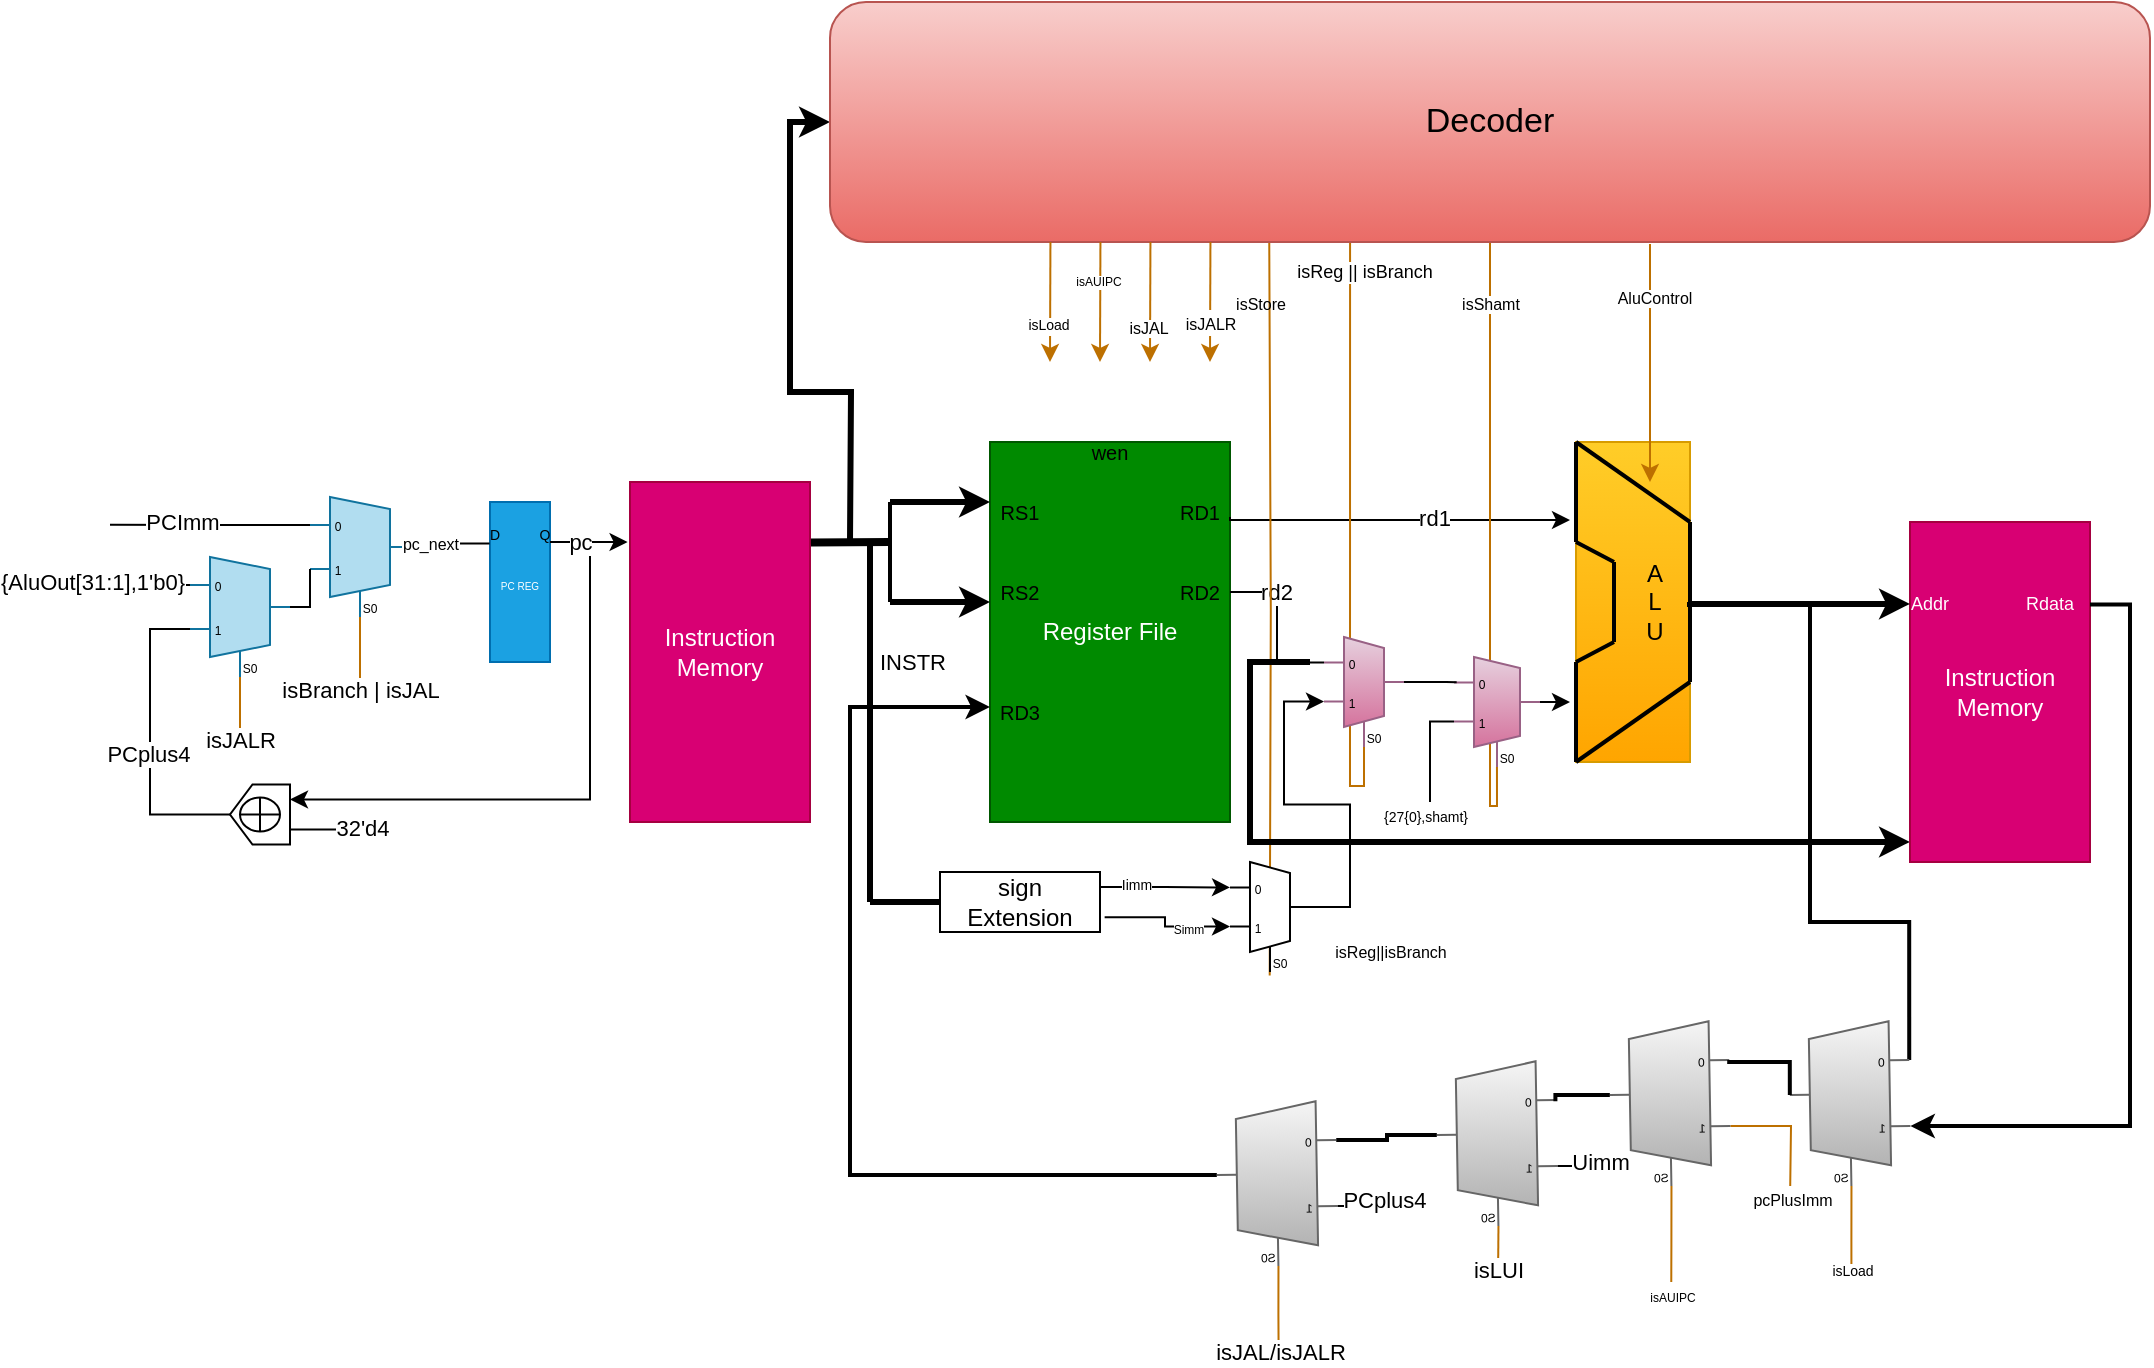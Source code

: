 <mxfile version="24.7.16">
  <diagram name="Page-1" id="blVC33dZAGHP8NtYDnTE">
    <mxGraphModel dx="1226" dy="669" grid="1" gridSize="10" guides="1" tooltips="1" connect="1" arrows="1" fold="1" page="1" pageScale="1" pageWidth="1654" pageHeight="1169" math="0" shadow="0">
      <root>
        <mxCell id="0" />
        <mxCell id="1" parent="0" />
        <mxCell id="EFNkPYMrrfF-IAEmOeZd-1" value="Register File" style="rounded=0;whiteSpace=wrap;html=1;fillColor=#008a00;fontColor=#ffffff;strokeColor=#005700;" vertex="1" parent="1">
          <mxGeometry x="660" y="320" width="120" height="190" as="geometry" />
        </mxCell>
        <mxCell id="EFNkPYMrrfF-IAEmOeZd-2" value="&lt;font style=&quot;font-size: 10px;&quot;&gt;RS1&lt;/font&gt;" style="text;html=1;align=center;verticalAlign=middle;whiteSpace=wrap;rounded=0;" vertex="1" parent="1">
          <mxGeometry x="660" y="350" width="30" height="10" as="geometry" />
        </mxCell>
        <mxCell id="EFNkPYMrrfF-IAEmOeZd-3" value="&lt;font style=&quot;font-size: 10px;&quot;&gt;RS2&lt;/font&gt;" style="text;html=1;align=center;verticalAlign=middle;whiteSpace=wrap;rounded=0;" vertex="1" parent="1">
          <mxGeometry x="660" y="390" width="30" height="10" as="geometry" />
        </mxCell>
        <mxCell id="EFNkPYMrrfF-IAEmOeZd-4" value="&lt;font style=&quot;font-size: 10px;&quot;&gt;RD3&lt;/font&gt;" style="text;html=1;align=center;verticalAlign=middle;whiteSpace=wrap;rounded=0;" vertex="1" parent="1">
          <mxGeometry x="660" y="450" width="30" height="10" as="geometry" />
        </mxCell>
        <mxCell id="EFNkPYMrrfF-IAEmOeZd-28" style="edgeStyle=orthogonalEdgeStyle;rounded=0;orthogonalLoop=1;jettySize=auto;html=1;exitX=1;exitY=0.75;exitDx=0;exitDy=0;" edge="1" parent="1" source="EFNkPYMrrfF-IAEmOeZd-5">
          <mxGeometry relative="1" as="geometry">
            <mxPoint x="950" y="359" as="targetPoint" />
            <Array as="points">
              <mxPoint x="780" y="359" />
              <mxPoint x="950" y="359" />
            </Array>
          </mxGeometry>
        </mxCell>
        <mxCell id="EFNkPYMrrfF-IAEmOeZd-73" value="rd1" style="edgeLabel;html=1;align=center;verticalAlign=middle;resizable=0;points=[];" vertex="1" connectable="0" parent="EFNkPYMrrfF-IAEmOeZd-28">
          <mxGeometry x="0.206" y="1" relative="1" as="geometry">
            <mxPoint as="offset" />
          </mxGeometry>
        </mxCell>
        <mxCell id="EFNkPYMrrfF-IAEmOeZd-5" value="&lt;font style=&quot;font-size: 10px;&quot;&gt;RD1&lt;/font&gt;" style="text;html=1;align=center;verticalAlign=middle;whiteSpace=wrap;rounded=0;" vertex="1" parent="1">
          <mxGeometry x="750" y="350" width="30" height="10" as="geometry" />
        </mxCell>
        <mxCell id="EFNkPYMrrfF-IAEmOeZd-6" value="&lt;font style=&quot;font-size: 10px;&quot;&gt;RD2&lt;/font&gt;" style="text;html=1;align=center;verticalAlign=middle;whiteSpace=wrap;rounded=0;" vertex="1" parent="1">
          <mxGeometry x="750" y="390" width="30" height="10" as="geometry" />
        </mxCell>
        <mxCell id="EFNkPYMrrfF-IAEmOeZd-7" value="&lt;font style=&quot;font-size: 10px;&quot;&gt;wen&lt;/font&gt;" style="text;html=1;align=center;verticalAlign=middle;whiteSpace=wrap;rounded=0;" vertex="1" parent="1">
          <mxGeometry x="705" y="320" width="30" height="10" as="geometry" />
        </mxCell>
        <mxCell id="EFNkPYMrrfF-IAEmOeZd-18" value="" style="group;fillColor=#ffcd28;gradientColor=#ffa500;strokeColor=#d79b00;" vertex="1" connectable="0" parent="1">
          <mxGeometry x="953" y="320" width="57" height="160" as="geometry" />
        </mxCell>
        <mxCell id="EFNkPYMrrfF-IAEmOeZd-8" value="" style="endArrow=none;html=1;rounded=0;endSize=8;strokeWidth=2;" edge="1" parent="EFNkPYMrrfF-IAEmOeZd-18">
          <mxGeometry width="50" height="50" relative="1" as="geometry">
            <mxPoint x="57" y="40" as="sourcePoint" />
            <mxPoint as="targetPoint" />
          </mxGeometry>
        </mxCell>
        <mxCell id="EFNkPYMrrfF-IAEmOeZd-10" value="" style="endArrow=none;html=1;rounded=0;endSize=8;strokeWidth=2;" edge="1" parent="EFNkPYMrrfF-IAEmOeZd-18">
          <mxGeometry width="50" height="50" relative="1" as="geometry">
            <mxPoint x="57" y="120" as="sourcePoint" />
            <mxPoint x="57" y="40" as="targetPoint" />
          </mxGeometry>
        </mxCell>
        <mxCell id="EFNkPYMrrfF-IAEmOeZd-11" value="" style="endArrow=none;html=1;rounded=0;endSize=8;strokeWidth=2;" edge="1" parent="EFNkPYMrrfF-IAEmOeZd-18">
          <mxGeometry width="50" height="50" relative="1" as="geometry">
            <mxPoint x="57" y="120" as="sourcePoint" />
            <mxPoint y="160" as="targetPoint" />
          </mxGeometry>
        </mxCell>
        <mxCell id="EFNkPYMrrfF-IAEmOeZd-12" value="" style="endArrow=none;html=1;rounded=0;endSize=8;strokeWidth=2;" edge="1" parent="EFNkPYMrrfF-IAEmOeZd-18">
          <mxGeometry width="50" height="50" relative="1" as="geometry">
            <mxPoint y="50" as="sourcePoint" />
            <mxPoint as="targetPoint" />
          </mxGeometry>
        </mxCell>
        <mxCell id="EFNkPYMrrfF-IAEmOeZd-13" value="" style="endArrow=none;html=1;rounded=0;endSize=8;strokeWidth=2;" edge="1" parent="EFNkPYMrrfF-IAEmOeZd-18">
          <mxGeometry width="50" height="50" relative="1" as="geometry">
            <mxPoint y="160" as="sourcePoint" />
            <mxPoint y="110" as="targetPoint" />
          </mxGeometry>
        </mxCell>
        <mxCell id="EFNkPYMrrfF-IAEmOeZd-14" value="" style="endArrow=none;html=1;rounded=0;endSize=8;strokeWidth=2;" edge="1" parent="EFNkPYMrrfF-IAEmOeZd-18">
          <mxGeometry width="50" height="50" relative="1" as="geometry">
            <mxPoint x="19" y="60" as="sourcePoint" />
            <mxPoint y="50" as="targetPoint" />
          </mxGeometry>
        </mxCell>
        <mxCell id="EFNkPYMrrfF-IAEmOeZd-15" value="" style="endArrow=none;html=1;rounded=0;endSize=8;strokeWidth=2;" edge="1" parent="EFNkPYMrrfF-IAEmOeZd-18">
          <mxGeometry width="50" height="50" relative="1" as="geometry">
            <mxPoint x="19" y="100" as="sourcePoint" />
            <mxPoint y="110" as="targetPoint" />
          </mxGeometry>
        </mxCell>
        <mxCell id="EFNkPYMrrfF-IAEmOeZd-16" value="" style="endArrow=none;html=1;rounded=0;endSize=8;strokeWidth=2;" edge="1" parent="EFNkPYMrrfF-IAEmOeZd-18">
          <mxGeometry width="50" height="50" relative="1" as="geometry">
            <mxPoint x="19" y="100" as="sourcePoint" />
            <mxPoint x="19" y="60" as="targetPoint" />
          </mxGeometry>
        </mxCell>
        <mxCell id="EFNkPYMrrfF-IAEmOeZd-19" value="A&lt;div&gt;L&lt;/div&gt;&lt;div&gt;U&lt;/div&gt;" style="text;html=1;align=center;verticalAlign=middle;resizable=0;points=[];autosize=1;strokeColor=none;fillColor=none;" vertex="1" parent="EFNkPYMrrfF-IAEmOeZd-18">
          <mxGeometry x="23.75" y="50" width="30" height="60" as="geometry" />
        </mxCell>
        <mxCell id="EFNkPYMrrfF-IAEmOeZd-82" style="edgeStyle=orthogonalEdgeStyle;rounded=0;orthogonalLoop=1;jettySize=auto;html=1;exitX=0.267;exitY=1;exitDx=10;exitDy=0;exitPerimeter=0;endArrow=none;endFill=0;fillColor=#f0a30a;strokeColor=#BD7000;entryX=0.5;entryY=1;entryDx=0;entryDy=0;" edge="1" parent="1" source="EFNkPYMrrfF-IAEmOeZd-20" target="EFNkPYMrrfF-IAEmOeZd-124">
          <mxGeometry relative="1" as="geometry">
            <mxPoint x="909" y="510" as="targetPoint" />
            <Array as="points">
              <mxPoint x="913" y="502" />
              <mxPoint x="910" y="502" />
            </Array>
          </mxGeometry>
        </mxCell>
        <mxCell id="EFNkPYMrrfF-IAEmOeZd-83" value="&lt;font style=&quot;font-size: 8px;&quot;&gt;isShamt&lt;/font&gt;" style="edgeLabel;html=1;align=center;verticalAlign=middle;resizable=0;points=[];fontSize=8;" vertex="1" connectable="0" parent="EFNkPYMrrfF-IAEmOeZd-82">
          <mxGeometry x="0.913" relative="1" as="geometry">
            <mxPoint y="17" as="offset" />
          </mxGeometry>
        </mxCell>
        <mxCell id="EFNkPYMrrfF-IAEmOeZd-85" style="edgeStyle=orthogonalEdgeStyle;rounded=0;orthogonalLoop=1;jettySize=auto;html=1;exitX=1;exitY=0.5;exitDx=0;exitDy=-5;exitPerimeter=0;" edge="1" parent="1" source="EFNkPYMrrfF-IAEmOeZd-20">
          <mxGeometry relative="1" as="geometry">
            <mxPoint x="950" y="449.92" as="targetPoint" />
          </mxGeometry>
        </mxCell>
        <mxCell id="EFNkPYMrrfF-IAEmOeZd-86" style="edgeStyle=orthogonalEdgeStyle;rounded=0;orthogonalLoop=1;jettySize=auto;html=1;exitX=0;exitY=0.532;exitDx=0;exitDy=3;exitPerimeter=0;endArrow=none;endFill=0;" edge="1" parent="1" source="EFNkPYMrrfF-IAEmOeZd-20">
          <mxGeometry relative="1" as="geometry">
            <mxPoint x="880" y="500" as="targetPoint" />
            <Array as="points">
              <mxPoint x="880" y="460" />
              <mxPoint x="880" y="500" />
            </Array>
          </mxGeometry>
        </mxCell>
        <mxCell id="EFNkPYMrrfF-IAEmOeZd-20" value="&lt;h4&gt;&lt;br&gt;&lt;/h4&gt;" style="shadow=0;dashed=0;align=center;html=1;strokeWidth=1;shape=mxgraph.electrical.abstract.mux2;whiteSpace=wrap;fillColor=#e6d0de;gradientColor=#d5739d;strokeColor=#996185;" vertex="1" parent="1">
          <mxGeometry x="892" y="427.5" width="43" height="55" as="geometry" />
        </mxCell>
        <mxCell id="EFNkPYMrrfF-IAEmOeZd-90" style="edgeStyle=orthogonalEdgeStyle;rounded=0;orthogonalLoop=1;jettySize=auto;html=1;exitX=0.25;exitY=1;exitDx=10;exitDy=0;exitPerimeter=0;endArrow=none;endFill=0;fillColor=#f0a30a;strokeColor=#BD7000;entryX=0.394;entryY=0.993;entryDx=0;entryDy=0;entryPerimeter=0;" edge="1" parent="1" source="EFNkPYMrrfF-IAEmOeZd-22" target="EFNkPYMrrfF-IAEmOeZd-124">
          <mxGeometry relative="1" as="geometry">
            <mxPoint x="847" y="570" as="targetPoint" />
            <Array as="points">
              <mxPoint x="847" y="492" />
              <mxPoint x="840" y="492" />
            </Array>
          </mxGeometry>
        </mxCell>
        <mxCell id="EFNkPYMrrfF-IAEmOeZd-22" value="&lt;h4&gt;&lt;br&gt;&lt;/h4&gt;" style="shadow=0;dashed=0;align=center;html=1;strokeWidth=1;shape=mxgraph.electrical.abstract.mux2;whiteSpace=wrap;fillColor=#e6d0de;gradientColor=#d5739d;strokeColor=#996185;" vertex="1" parent="1">
          <mxGeometry x="827" y="417.5" width="40" height="55" as="geometry" />
        </mxCell>
        <mxCell id="EFNkPYMrrfF-IAEmOeZd-23" style="rounded=0;orthogonalLoop=1;jettySize=auto;html=1;exitX=1;exitY=0.5;exitDx=0;exitDy=-5;exitPerimeter=0;entryX=0.031;entryY=0.23;entryDx=0;entryDy=0;entryPerimeter=0;strokeWidth=1;edgeStyle=orthogonalEdgeStyle;endArrow=none;endFill=0;" edge="1" parent="1" source="EFNkPYMrrfF-IAEmOeZd-22" target="EFNkPYMrrfF-IAEmOeZd-20">
          <mxGeometry relative="1" as="geometry">
            <Array as="points">
              <mxPoint x="888" y="440" />
            </Array>
          </mxGeometry>
        </mxCell>
        <mxCell id="EFNkPYMrrfF-IAEmOeZd-24" style="edgeStyle=orthogonalEdgeStyle;rounded=0;orthogonalLoop=1;jettySize=auto;html=1;exitX=1;exitY=0.5;exitDx=0;exitDy=0;entryX=0;entryY=0.177;entryDx=0;entryDy=3;entryPerimeter=0;endArrow=none;endFill=0;" edge="1" parent="1" source="EFNkPYMrrfF-IAEmOeZd-6" target="EFNkPYMrrfF-IAEmOeZd-22">
          <mxGeometry relative="1" as="geometry" />
        </mxCell>
        <mxCell id="EFNkPYMrrfF-IAEmOeZd-74" value="rd2" style="edgeLabel;html=1;align=center;verticalAlign=middle;resizable=0;points=[];" vertex="1" connectable="0" parent="EFNkPYMrrfF-IAEmOeZd-24">
          <mxGeometry x="-0.457" relative="1" as="geometry">
            <mxPoint as="offset" />
          </mxGeometry>
        </mxCell>
        <mxCell id="EFNkPYMrrfF-IAEmOeZd-92" style="edgeStyle=orthogonalEdgeStyle;rounded=0;orthogonalLoop=1;jettySize=auto;html=1;exitX=0.25;exitY=1;exitDx=10;exitDy=0;exitPerimeter=0;endArrow=none;endFill=0;fillColor=#f0a30a;strokeColor=#BD7000;entryX=0.333;entryY=0.985;entryDx=0;entryDy=0;entryPerimeter=0;" edge="1" parent="1">
          <mxGeometry relative="1" as="geometry">
            <mxPoint x="799.63" y="220.0" as="targetPoint" />
            <mxPoint x="799.85" y="586.8" as="sourcePoint" />
          </mxGeometry>
        </mxCell>
        <mxCell id="EFNkPYMrrfF-IAEmOeZd-25" value="&lt;h4&gt;&lt;br&gt;&lt;/h4&gt;" style="shadow=0;dashed=0;align=center;html=1;strokeWidth=1;shape=mxgraph.electrical.abstract.mux2;whiteSpace=wrap;" vertex="1" parent="1">
          <mxGeometry x="780" y="530" width="40" height="55" as="geometry" />
        </mxCell>
        <mxCell id="EFNkPYMrrfF-IAEmOeZd-29" value="sign Extension" style="rounded=0;whiteSpace=wrap;html=1;" vertex="1" parent="1">
          <mxGeometry x="635" y="535" width="80" height="30" as="geometry" />
        </mxCell>
        <mxCell id="EFNkPYMrrfF-IAEmOeZd-30" style="edgeStyle=orthogonalEdgeStyle;rounded=0;orthogonalLoop=1;jettySize=auto;html=1;exitX=1;exitY=0.25;exitDx=0;exitDy=0;entryX=0;entryY=0.177;entryDx=0;entryDy=3;entryPerimeter=0;" edge="1" parent="1" source="EFNkPYMrrfF-IAEmOeZd-29" target="EFNkPYMrrfF-IAEmOeZd-25">
          <mxGeometry relative="1" as="geometry" />
        </mxCell>
        <mxCell id="EFNkPYMrrfF-IAEmOeZd-95" value="Iimm" style="edgeLabel;html=1;align=center;verticalAlign=middle;resizable=0;points=[];fontSize=7;" vertex="1" connectable="0" parent="EFNkPYMrrfF-IAEmOeZd-30">
          <mxGeometry x="-0.464" y="1" relative="1" as="geometry">
            <mxPoint as="offset" />
          </mxGeometry>
        </mxCell>
        <mxCell id="EFNkPYMrrfF-IAEmOeZd-34" value="Instruction&lt;div&gt;Memory&lt;/div&gt;" style="rounded=0;whiteSpace=wrap;html=1;fillColor=#d80073;fontColor=#ffffff;strokeColor=#A50040;" vertex="1" parent="1">
          <mxGeometry x="480" y="340" width="90" height="170" as="geometry" />
        </mxCell>
        <mxCell id="EFNkPYMrrfF-IAEmOeZd-41" style="edgeStyle=orthogonalEdgeStyle;rounded=0;orthogonalLoop=1;jettySize=auto;html=1;exitX=0;exitY=0.183;exitDx=0;exitDy=3;exitPerimeter=0;endArrow=none;endFill=0;" edge="1" parent="1" source="EFNkPYMrrfF-IAEmOeZd-38">
          <mxGeometry relative="1" as="geometry">
            <mxPoint x="220" y="361.357" as="targetPoint" />
          </mxGeometry>
        </mxCell>
        <mxCell id="EFNkPYMrrfF-IAEmOeZd-114" value="PCImm" style="edgeLabel;html=1;align=center;verticalAlign=middle;resizable=0;points=[];" vertex="1" connectable="0" parent="EFNkPYMrrfF-IAEmOeZd-41">
          <mxGeometry x="0.288" y="-2" relative="1" as="geometry">
            <mxPoint as="offset" />
          </mxGeometry>
        </mxCell>
        <mxCell id="EFNkPYMrrfF-IAEmOeZd-111" style="edgeStyle=orthogonalEdgeStyle;rounded=0;orthogonalLoop=1;jettySize=auto;html=1;exitX=0.3;exitY=1;exitDx=10;exitDy=0;exitPerimeter=0;endArrow=none;endFill=0;fillColor=#f0a30a;strokeColor=#BD7000;" edge="1" parent="1" source="EFNkPYMrrfF-IAEmOeZd-38">
          <mxGeometry relative="1" as="geometry">
            <mxPoint x="345" y="450" as="targetPoint" />
          </mxGeometry>
        </mxCell>
        <mxCell id="EFNkPYMrrfF-IAEmOeZd-112" value="isBranch | isJAL" style="edgeLabel;html=1;align=center;verticalAlign=middle;resizable=0;points=[];" vertex="1" connectable="0" parent="EFNkPYMrrfF-IAEmOeZd-111">
          <mxGeometry x="0.728" relative="1" as="geometry">
            <mxPoint as="offset" />
          </mxGeometry>
        </mxCell>
        <mxCell id="EFNkPYMrrfF-IAEmOeZd-38" value="" style="shadow=0;dashed=0;align=center;html=1;strokeWidth=1;shape=mxgraph.electrical.abstract.mux2;whiteSpace=wrap;fillColor=#b1ddf0;strokeColor=#10739e;" vertex="1" parent="1">
          <mxGeometry x="320" y="347.5" width="50" height="60" as="geometry" />
        </mxCell>
        <mxCell id="EFNkPYMrrfF-IAEmOeZd-42" style="edgeStyle=orthogonalEdgeStyle;rounded=0;orthogonalLoop=1;jettySize=auto;html=1;exitX=0;exitY=0.183;exitDx=0;exitDy=3;exitPerimeter=0;endArrow=none;endFill=0;" edge="1" parent="1" source="EFNkPYMrrfF-IAEmOeZd-39">
          <mxGeometry relative="1" as="geometry">
            <mxPoint x="220" y="391.643" as="targetPoint" />
          </mxGeometry>
        </mxCell>
        <mxCell id="EFNkPYMrrfF-IAEmOeZd-115" value="{AluOut[31:1],1&#39;b0}" style="edgeLabel;html=1;align=center;verticalAlign=middle;resizable=0;points=[];" vertex="1" connectable="0" parent="EFNkPYMrrfF-IAEmOeZd-42">
          <mxGeometry x="0.621" y="-3" relative="1" as="geometry">
            <mxPoint x="-17" y="1" as="offset" />
          </mxGeometry>
        </mxCell>
        <mxCell id="EFNkPYMrrfF-IAEmOeZd-110" style="edgeStyle=orthogonalEdgeStyle;rounded=0;orthogonalLoop=1;jettySize=auto;html=1;exitX=0.3;exitY=1;exitDx=10;exitDy=0;exitPerimeter=0;endArrow=none;endFill=0;fillColor=#f0a30a;strokeColor=#BD7000;" edge="1" parent="1" source="EFNkPYMrrfF-IAEmOeZd-39">
          <mxGeometry relative="1" as="geometry">
            <mxPoint x="285" y="470" as="targetPoint" />
          </mxGeometry>
        </mxCell>
        <mxCell id="EFNkPYMrrfF-IAEmOeZd-113" value="isJALR" style="edgeLabel;html=1;align=center;verticalAlign=middle;resizable=0;points=[];" vertex="1" connectable="0" parent="EFNkPYMrrfF-IAEmOeZd-110">
          <mxGeometry x="0.913" relative="1" as="geometry">
            <mxPoint as="offset" />
          </mxGeometry>
        </mxCell>
        <mxCell id="EFNkPYMrrfF-IAEmOeZd-39" value="" style="shadow=0;dashed=0;align=center;html=1;strokeWidth=1;shape=mxgraph.electrical.abstract.mux2;whiteSpace=wrap;fillColor=#b1ddf0;strokeColor=#10739e;" vertex="1" parent="1">
          <mxGeometry x="260" y="377.5" width="50" height="60" as="geometry" />
        </mxCell>
        <mxCell id="EFNkPYMrrfF-IAEmOeZd-40" style="edgeStyle=orthogonalEdgeStyle;rounded=0;orthogonalLoop=1;jettySize=auto;html=1;exitX=1;exitY=0.5;exitDx=0;exitDy=-5;exitPerimeter=0;entryX=0;entryY=0.55;entryDx=0;entryDy=3;entryPerimeter=0;endArrow=none;endFill=0;" edge="1" parent="1" source="EFNkPYMrrfF-IAEmOeZd-39" target="EFNkPYMrrfF-IAEmOeZd-38">
          <mxGeometry relative="1" as="geometry" />
        </mxCell>
        <mxCell id="EFNkPYMrrfF-IAEmOeZd-45" style="edgeStyle=orthogonalEdgeStyle;rounded=0;orthogonalLoop=1;jettySize=auto;html=1;exitX=0.75;exitY=0;exitDx=0;exitDy=0;endArrow=none;endFill=0;" edge="1" parent="1" source="EFNkPYMrrfF-IAEmOeZd-43">
          <mxGeometry relative="1" as="geometry">
            <mxPoint x="350" y="513.788" as="targetPoint" />
          </mxGeometry>
        </mxCell>
        <mxCell id="EFNkPYMrrfF-IAEmOeZd-108" value="32&#39;d4" style="edgeLabel;html=1;align=center;verticalAlign=middle;resizable=0;points=[];" vertex="1" connectable="0" parent="EFNkPYMrrfF-IAEmOeZd-45">
          <mxGeometry x="0.766" y="1" relative="1" as="geometry">
            <mxPoint as="offset" />
          </mxGeometry>
        </mxCell>
        <mxCell id="EFNkPYMrrfF-IAEmOeZd-109" style="edgeStyle=orthogonalEdgeStyle;rounded=0;orthogonalLoop=1;jettySize=auto;html=1;exitX=0.25;exitY=0;exitDx=0;exitDy=0;entryX=0.25;entryY=0;entryDx=0;entryDy=0;" edge="1" parent="1" target="EFNkPYMrrfF-IAEmOeZd-43">
          <mxGeometry relative="1" as="geometry">
            <mxPoint x="460" y="370" as="sourcePoint" />
            <Array as="points">
              <mxPoint x="460" y="499" />
            </Array>
          </mxGeometry>
        </mxCell>
        <mxCell id="EFNkPYMrrfF-IAEmOeZd-43" value="" style="shape=offPageConnector;whiteSpace=wrap;html=1;rotation=90;" vertex="1" parent="1">
          <mxGeometry x="280" y="491.25" width="30" height="30" as="geometry" />
        </mxCell>
        <mxCell id="EFNkPYMrrfF-IAEmOeZd-44" style="edgeStyle=orthogonalEdgeStyle;rounded=0;orthogonalLoop=1;jettySize=auto;html=1;exitX=0.5;exitY=1;exitDx=0;exitDy=0;entryX=0;entryY=0.55;entryDx=0;entryDy=3;entryPerimeter=0;endArrow=none;endFill=0;" edge="1" parent="1" source="EFNkPYMrrfF-IAEmOeZd-43" target="EFNkPYMrrfF-IAEmOeZd-39">
          <mxGeometry relative="1" as="geometry" />
        </mxCell>
        <mxCell id="EFNkPYMrrfF-IAEmOeZd-141" value="PCplus4" style="edgeLabel;html=1;align=center;verticalAlign=middle;resizable=0;points=[];" vertex="1" connectable="0" parent="EFNkPYMrrfF-IAEmOeZd-44">
          <mxGeometry x="-0.079" y="1" relative="1" as="geometry">
            <mxPoint as="offset" />
          </mxGeometry>
        </mxCell>
        <mxCell id="EFNkPYMrrfF-IAEmOeZd-47" value="&lt;font style=&quot;font-size: 5px;&quot;&gt;PC REG&lt;/font&gt;" style="rounded=0;whiteSpace=wrap;html=1;fillColor=#1ba1e2;fontColor=#ffffff;strokeColor=#006EAF;" vertex="1" parent="1">
          <mxGeometry x="410" y="350" width="30" height="80" as="geometry" />
        </mxCell>
        <mxCell id="EFNkPYMrrfF-IAEmOeZd-48" style="edgeStyle=orthogonalEdgeStyle;rounded=0;orthogonalLoop=1;jettySize=auto;html=1;exitX=1;exitY=0.5;exitDx=0;exitDy=-5;exitPerimeter=0;entryX=-0.007;entryY=0.29;entryDx=0;entryDy=0;entryPerimeter=0;endArrow=none;endFill=0;" edge="1" parent="1" source="EFNkPYMrrfF-IAEmOeZd-38">
          <mxGeometry relative="1" as="geometry">
            <mxPoint x="370" y="370" as="sourcePoint" />
            <mxPoint x="409.79" y="370.7" as="targetPoint" />
            <Array as="points">
              <mxPoint x="390" y="373" />
              <mxPoint x="390" y="371" />
            </Array>
          </mxGeometry>
        </mxCell>
        <mxCell id="EFNkPYMrrfF-IAEmOeZd-65" value="&lt;font style=&quot;font-size: 8px;&quot;&gt;pc_next&lt;/font&gt;" style="edgeLabel;html=1;align=center;verticalAlign=middle;resizable=0;points=[];" vertex="1" connectable="0" parent="EFNkPYMrrfF-IAEmOeZd-48">
          <mxGeometry x="0.269" relative="1" as="geometry">
            <mxPoint x="-15" y="-1" as="offset" />
          </mxGeometry>
        </mxCell>
        <mxCell id="EFNkPYMrrfF-IAEmOeZd-49" style="edgeStyle=orthogonalEdgeStyle;rounded=0;orthogonalLoop=1;jettySize=auto;html=1;exitX=1;exitY=0.25;exitDx=0;exitDy=0;entryX=-0.013;entryY=0.178;entryDx=0;entryDy=0;entryPerimeter=0;" edge="1" parent="1" source="EFNkPYMrrfF-IAEmOeZd-47" target="EFNkPYMrrfF-IAEmOeZd-34">
          <mxGeometry relative="1" as="geometry" />
        </mxCell>
        <mxCell id="EFNkPYMrrfF-IAEmOeZd-64" value="pc" style="edgeLabel;html=1;align=center;verticalAlign=middle;resizable=0;points=[];" vertex="1" connectable="0" parent="EFNkPYMrrfF-IAEmOeZd-49">
          <mxGeometry x="-0.268" relative="1" as="geometry">
            <mxPoint as="offset" />
          </mxGeometry>
        </mxCell>
        <mxCell id="EFNkPYMrrfF-IAEmOeZd-140" style="edgeStyle=orthogonalEdgeStyle;rounded=0;orthogonalLoop=1;jettySize=auto;html=1;exitX=0;exitY=0.75;exitDx=0;exitDy=0;entryX=0;entryY=0.941;entryDx=0;entryDy=0;entryPerimeter=0;strokeWidth=3;" edge="1" parent="1" target="EFNkPYMrrfF-IAEmOeZd-50">
          <mxGeometry relative="1" as="geometry">
            <mxPoint x="1110" y="520" as="targetPoint" />
            <mxPoint x="820" y="430" as="sourcePoint" />
            <Array as="points">
              <mxPoint x="790" y="430" />
              <mxPoint x="790" y="520" />
            </Array>
          </mxGeometry>
        </mxCell>
        <mxCell id="EFNkPYMrrfF-IAEmOeZd-50" value="Instruction&lt;div&gt;Memory&lt;/div&gt;" style="rounded=0;whiteSpace=wrap;html=1;fillColor=#d80073;fontColor=#ffffff;strokeColor=#A50040;" vertex="1" parent="1">
          <mxGeometry x="1120" y="360" width="90" height="170" as="geometry" />
        </mxCell>
        <mxCell id="EFNkPYMrrfF-IAEmOeZd-51" style="edgeStyle=orthogonalEdgeStyle;rounded=0;orthogonalLoop=1;jettySize=auto;html=1;entryX=0;entryY=0.241;entryDx=0;entryDy=0;entryPerimeter=0;strokeWidth=3;" edge="1" parent="1" target="EFNkPYMrrfF-IAEmOeZd-50">
          <mxGeometry relative="1" as="geometry">
            <mxPoint x="1010" y="400" as="sourcePoint" />
            <mxPoint x="1110" y="400" as="targetPoint" />
            <Array as="points">
              <mxPoint x="1010" y="401" />
            </Array>
          </mxGeometry>
        </mxCell>
        <mxCell id="EFNkPYMrrfF-IAEmOeZd-66" style="edgeStyle=orthogonalEdgeStyle;rounded=0;orthogonalLoop=1;jettySize=auto;html=1;exitX=0;exitY=0.201;exitDx=0;exitDy=3;exitPerimeter=0;endArrow=none;endFill=0;strokeWidth=2;" edge="1" parent="1" source="EFNkPYMrrfF-IAEmOeZd-52">
          <mxGeometry relative="1" as="geometry">
            <mxPoint x="1070" y="400" as="targetPoint" />
            <Array as="points">
              <mxPoint x="1120" y="560" />
              <mxPoint x="1070" y="560" />
            </Array>
          </mxGeometry>
        </mxCell>
        <mxCell id="EFNkPYMrrfF-IAEmOeZd-69" style="edgeStyle=orthogonalEdgeStyle;rounded=0;orthogonalLoop=1;jettySize=auto;html=1;exitX=1;exitY=0.5;exitDx=0;exitDy=0;entryX=0;entryY=0.604;entryDx=0;entryDy=3;entryPerimeter=0;strokeWidth=2;" edge="1" parent="1" source="EFNkPYMrrfF-IAEmOeZd-68" target="EFNkPYMrrfF-IAEmOeZd-52">
          <mxGeometry relative="1" as="geometry" />
        </mxCell>
        <mxCell id="EFNkPYMrrfF-IAEmOeZd-102" style="edgeStyle=orthogonalEdgeStyle;rounded=0;orthogonalLoop=1;jettySize=auto;html=1;exitX=0.333;exitY=1;exitDx=10;exitDy=0;exitPerimeter=0;fillColor=#f0a30a;strokeColor=#BD7000;endArrow=none;endFill=0;" edge="1" parent="1" source="EFNkPYMrrfF-IAEmOeZd-52">
          <mxGeometry relative="1" as="geometry">
            <mxPoint x="1090.71" y="740.0" as="targetPoint" />
            <Array as="points">
              <mxPoint x="1091" y="720" />
              <mxPoint x="1091" y="720" />
            </Array>
          </mxGeometry>
        </mxCell>
        <mxCell id="EFNkPYMrrfF-IAEmOeZd-104" value="isLoad" style="edgeLabel;html=1;align=center;verticalAlign=middle;resizable=0;points=[];fontSize=7;" vertex="1" connectable="0" parent="EFNkPYMrrfF-IAEmOeZd-102">
          <mxGeometry x="0.766" relative="1" as="geometry">
            <mxPoint as="offset" />
          </mxGeometry>
        </mxCell>
        <mxCell id="EFNkPYMrrfF-IAEmOeZd-52" value="&lt;h4&gt;&lt;br&gt;&lt;/h4&gt;" style="shadow=0;dashed=0;align=center;html=1;strokeWidth=1;shape=mxgraph.electrical.abstract.mux2;whiteSpace=wrap;rotation=-181;flipV=1;fillColor=#f5f5f5;strokeColor=#666666;gradientColor=#b3b3b3;" vertex="1" parent="1">
          <mxGeometry x="1060" y="610" width="60" height="82" as="geometry" />
        </mxCell>
        <mxCell id="EFNkPYMrrfF-IAEmOeZd-70" style="edgeStyle=orthogonalEdgeStyle;rounded=0;orthogonalLoop=1;jettySize=auto;html=1;exitX=0.333;exitY=1;exitDx=10;exitDy=0;exitPerimeter=0;endArrow=none;endFill=0;fillColor=#f0a30a;strokeColor=#BD7000;" edge="1" parent="1" source="EFNkPYMrrfF-IAEmOeZd-53">
          <mxGeometry relative="1" as="geometry">
            <mxPoint x="914" y="740" as="targetPoint" />
          </mxGeometry>
        </mxCell>
        <mxCell id="EFNkPYMrrfF-IAEmOeZd-76" value="isLUI" style="edgeLabel;html=1;align=center;verticalAlign=middle;resizable=0;points=[];" vertex="1" connectable="0" parent="EFNkPYMrrfF-IAEmOeZd-70">
          <mxGeometry x="0.568" relative="1" as="geometry">
            <mxPoint as="offset" />
          </mxGeometry>
        </mxCell>
        <mxCell id="EFNkPYMrrfF-IAEmOeZd-78" style="edgeStyle=orthogonalEdgeStyle;rounded=0;orthogonalLoop=1;jettySize=auto;html=1;exitX=0;exitY=0.604;exitDx=0;exitDy=3;exitPerimeter=0;endArrow=none;endFill=0;" edge="1" parent="1" source="EFNkPYMrrfF-IAEmOeZd-53">
          <mxGeometry relative="1" as="geometry">
            <mxPoint x="970" y="681.857" as="targetPoint" />
          </mxGeometry>
        </mxCell>
        <mxCell id="EFNkPYMrrfF-IAEmOeZd-79" value="Uimm" style="edgeLabel;html=1;align=center;verticalAlign=middle;resizable=0;points=[];" vertex="1" connectable="0" parent="EFNkPYMrrfF-IAEmOeZd-78">
          <mxGeometry x="0.636" y="2" relative="1" as="geometry">
            <mxPoint as="offset" />
          </mxGeometry>
        </mxCell>
        <mxCell id="EFNkPYMrrfF-IAEmOeZd-53" value="&lt;h4&gt;&lt;br&gt;&lt;/h4&gt;" style="shadow=0;dashed=0;align=center;html=1;strokeWidth=1;shape=mxgraph.electrical.abstract.mux2;whiteSpace=wrap;rotation=-181;flipV=1;fillColor=#f5f5f5;gradientColor=#b3b3b3;strokeColor=#666666;" vertex="1" parent="1">
          <mxGeometry x="883.5" y="630" width="60" height="82" as="geometry" />
        </mxCell>
        <mxCell id="EFNkPYMrrfF-IAEmOeZd-60" style="edgeStyle=orthogonalEdgeStyle;rounded=0;orthogonalLoop=1;jettySize=auto;html=1;exitX=1;exitY=0.5;exitDx=0;exitDy=-5;exitPerimeter=0;entryX=0;entryY=0.25;entryDx=0;entryDy=0;strokeWidth=2;" edge="1" parent="1" source="EFNkPYMrrfF-IAEmOeZd-55" target="EFNkPYMrrfF-IAEmOeZd-4">
          <mxGeometry relative="1" as="geometry">
            <Array as="points">
              <mxPoint x="590" y="686" />
              <mxPoint x="590" y="452" />
            </Array>
          </mxGeometry>
        </mxCell>
        <mxCell id="EFNkPYMrrfF-IAEmOeZd-72" style="edgeStyle=orthogonalEdgeStyle;rounded=0;orthogonalLoop=1;jettySize=auto;html=1;exitX=0.333;exitY=1;exitDx=10;exitDy=0;exitPerimeter=0;endArrow=none;endFill=0;fillColor=#f0a30a;strokeColor=#BD7000;" edge="1" parent="1" source="EFNkPYMrrfF-IAEmOeZd-55">
          <mxGeometry relative="1" as="geometry">
            <mxPoint x="804.333" y="780" as="targetPoint" />
          </mxGeometry>
        </mxCell>
        <mxCell id="EFNkPYMrrfF-IAEmOeZd-77" value="isJAL/isJALR" style="edgeLabel;html=1;align=center;verticalAlign=middle;resizable=0;points=[];" vertex="1" connectable="0" parent="EFNkPYMrrfF-IAEmOeZd-72">
          <mxGeometry x="0.79" relative="1" as="geometry">
            <mxPoint as="offset" />
          </mxGeometry>
        </mxCell>
        <mxCell id="EFNkPYMrrfF-IAEmOeZd-80" style="edgeStyle=orthogonalEdgeStyle;rounded=0;orthogonalLoop=1;jettySize=auto;html=1;exitX=0;exitY=0.604;exitDx=0;exitDy=3;exitPerimeter=0;endArrow=none;endFill=0;" edge="1" parent="1" source="EFNkPYMrrfF-IAEmOeZd-55">
          <mxGeometry relative="1" as="geometry">
            <mxPoint x="860" y="701.857" as="targetPoint" />
          </mxGeometry>
        </mxCell>
        <mxCell id="EFNkPYMrrfF-IAEmOeZd-81" value="PCplus4" style="edgeLabel;html=1;align=center;verticalAlign=middle;resizable=0;points=[];" vertex="1" connectable="0" parent="EFNkPYMrrfF-IAEmOeZd-80">
          <mxGeometry x="0.744" y="3" relative="1" as="geometry">
            <mxPoint as="offset" />
          </mxGeometry>
        </mxCell>
        <mxCell id="EFNkPYMrrfF-IAEmOeZd-55" value="&lt;h4&gt;&lt;br&gt;&lt;/h4&gt;" style="shadow=0;dashed=0;align=center;html=1;strokeWidth=1;shape=mxgraph.electrical.abstract.mux2;whiteSpace=wrap;rotation=-181;flipV=1;fillColor=#f5f5f5;gradientColor=#b3b3b3;strokeColor=#666666;" vertex="1" parent="1">
          <mxGeometry x="773.5" y="650" width="60" height="82" as="geometry" />
        </mxCell>
        <mxCell id="EFNkPYMrrfF-IAEmOeZd-57" style="edgeStyle=orthogonalEdgeStyle;rounded=0;orthogonalLoop=1;jettySize=auto;html=1;exitX=1;exitY=0.5;exitDx=0;exitDy=-5;exitPerimeter=0;entryX=0;entryY=0.201;entryDx=0;entryDy=3;entryPerimeter=0;endArrow=none;endFill=0;strokeWidth=2;" edge="1" parent="1" source="EFNkPYMrrfF-IAEmOeZd-53" target="EFNkPYMrrfF-IAEmOeZd-55">
          <mxGeometry relative="1" as="geometry" />
        </mxCell>
        <mxCell id="EFNkPYMrrfF-IAEmOeZd-62" value="&lt;font style=&quot;font-size: 7px;&quot;&gt;D&lt;/font&gt;" style="text;html=1;align=center;verticalAlign=middle;whiteSpace=wrap;rounded=0;" vertex="1" parent="1">
          <mxGeometry x="410" y="360" width="5" height="10" as="geometry" />
        </mxCell>
        <mxCell id="EFNkPYMrrfF-IAEmOeZd-63" value="&lt;font style=&quot;font-size: 7px;&quot;&gt;Q&lt;/font&gt;" style="text;html=1;align=center;verticalAlign=middle;whiteSpace=wrap;rounded=0;" vertex="1" parent="1">
          <mxGeometry x="435" y="360" width="5" height="10" as="geometry" />
        </mxCell>
        <mxCell id="EFNkPYMrrfF-IAEmOeZd-67" value="&lt;font color=&quot;#ffffff&quot; style=&quot;font-size: 9px;&quot;&gt;Addr&lt;/font&gt;" style="text;html=1;align=center;verticalAlign=middle;whiteSpace=wrap;rounded=0;strokeWidth=0;fontSize=9;" vertex="1" parent="1">
          <mxGeometry x="1110" y="390" width="40" height="22.5" as="geometry" />
        </mxCell>
        <mxCell id="EFNkPYMrrfF-IAEmOeZd-68" value="&lt;font color=&quot;#ffffff&quot; style=&quot;font-size: 9px;&quot;&gt;Rdata&lt;/font&gt;" style="text;html=1;align=center;verticalAlign=middle;whiteSpace=wrap;rounded=0;strokeWidth=0;fontSize=9;" vertex="1" parent="1">
          <mxGeometry x="1170" y="390" width="40" height="22.5" as="geometry" />
        </mxCell>
        <mxCell id="EFNkPYMrrfF-IAEmOeZd-84" style="edgeStyle=orthogonalEdgeStyle;rounded=0;orthogonalLoop=1;jettySize=auto;html=1;exitX=1;exitY=0.5;exitDx=0;exitDy=-5;exitPerimeter=0;entryX=0;entryY=0.532;entryDx=0;entryDy=3;entryPerimeter=0;" edge="1" parent="1" source="EFNkPYMrrfF-IAEmOeZd-25" target="EFNkPYMrrfF-IAEmOeZd-22">
          <mxGeometry relative="1" as="geometry" />
        </mxCell>
        <mxCell id="EFNkPYMrrfF-IAEmOeZd-87" value="&lt;font style=&quot;font-size: 7px;&quot;&gt;{27{0},shamt}&lt;/font&gt;" style="text;html=1;align=center;verticalAlign=middle;whiteSpace=wrap;rounded=0;" vertex="1" parent="1">
          <mxGeometry x="864" y="502.5" width="28" height="7.5" as="geometry" />
        </mxCell>
        <mxCell id="EFNkPYMrrfF-IAEmOeZd-91" value="&lt;font style=&quot;font-size: 8px;&quot;&gt;isReg||isBranch&lt;/font&gt;" style="text;html=1;align=center;verticalAlign=middle;resizable=0;points=[];autosize=1;strokeColor=none;fillColor=none;fontSize=8;" vertex="1" parent="1">
          <mxGeometry x="820" y="565" width="80" height="20" as="geometry" />
        </mxCell>
        <mxCell id="EFNkPYMrrfF-IAEmOeZd-94" style="edgeStyle=orthogonalEdgeStyle;rounded=0;orthogonalLoop=1;jettySize=auto;html=1;exitX=1.029;exitY=0.754;exitDx=0;exitDy=0;exitPerimeter=0;entryX=0;entryY=0.532;entryDx=0;entryDy=3;entryPerimeter=0;" edge="1" parent="1" source="EFNkPYMrrfF-IAEmOeZd-29" target="EFNkPYMrrfF-IAEmOeZd-25">
          <mxGeometry relative="1" as="geometry" />
        </mxCell>
        <mxCell id="EFNkPYMrrfF-IAEmOeZd-96" value="Simm" style="edgeLabel;html=1;align=center;verticalAlign=middle;resizable=0;points=[];fontSize=6;" vertex="1" connectable="0" parent="EFNkPYMrrfF-IAEmOeZd-94">
          <mxGeometry x="0.377" y="-1" relative="1" as="geometry">
            <mxPoint as="offset" />
          </mxGeometry>
        </mxCell>
        <mxCell id="EFNkPYMrrfF-IAEmOeZd-100" style="edgeStyle=orthogonalEdgeStyle;rounded=0;orthogonalLoop=1;jettySize=auto;html=1;exitX=0;exitY=0.604;exitDx=0;exitDy=3;exitPerimeter=0;endArrow=none;endFill=0;fillColor=#f0a30a;strokeColor=#BD7000;" edge="1" parent="1" source="EFNkPYMrrfF-IAEmOeZd-97">
          <mxGeometry relative="1" as="geometry">
            <mxPoint x="1060" y="700" as="targetPoint" />
          </mxGeometry>
        </mxCell>
        <mxCell id="EFNkPYMrrfF-IAEmOeZd-103" value="&lt;font style=&quot;font-size: 8px;&quot;&gt;pcPlusImm&lt;/font&gt;" style="edgeLabel;html=1;align=center;verticalAlign=middle;resizable=0;points=[];" vertex="1" connectable="0" parent="EFNkPYMrrfF-IAEmOeZd-100">
          <mxGeometry x="0.933" y="1" relative="1" as="geometry">
            <mxPoint as="offset" />
          </mxGeometry>
        </mxCell>
        <mxCell id="EFNkPYMrrfF-IAEmOeZd-101" style="edgeStyle=orthogonalEdgeStyle;rounded=0;orthogonalLoop=1;jettySize=auto;html=1;exitX=0.333;exitY=1;exitDx=10;exitDy=0;exitPerimeter=0;endArrow=none;endFill=0;fillColor=#f0a30a;strokeColor=#BD7000;" edge="1" parent="1" source="EFNkPYMrrfF-IAEmOeZd-97">
          <mxGeometry relative="1" as="geometry">
            <mxPoint x="1000.6" y="750" as="targetPoint" />
          </mxGeometry>
        </mxCell>
        <mxCell id="EFNkPYMrrfF-IAEmOeZd-105" value="&lt;font style=&quot;font-size: 6px;&quot;&gt;isAUIPC&lt;/font&gt;" style="edgeLabel;html=1;align=center;verticalAlign=middle;resizable=0;points=[];" vertex="1" connectable="0" parent="EFNkPYMrrfF-IAEmOeZd-101">
          <mxGeometry x="0.846" relative="1" as="geometry">
            <mxPoint as="offset" />
          </mxGeometry>
        </mxCell>
        <mxCell id="EFNkPYMrrfF-IAEmOeZd-97" value="&lt;h4&gt;&lt;br&gt;&lt;/h4&gt;" style="shadow=0;dashed=0;align=center;html=1;strokeWidth=1;shape=mxgraph.electrical.abstract.mux2;whiteSpace=wrap;rotation=-181;flipV=1;fillColor=#f5f5f5;gradientColor=#b3b3b3;strokeColor=#666666;" vertex="1" parent="1">
          <mxGeometry x="970" y="610" width="60" height="82" as="geometry" />
        </mxCell>
        <mxCell id="EFNkPYMrrfF-IAEmOeZd-98" style="edgeStyle=orthogonalEdgeStyle;rounded=0;orthogonalLoop=1;jettySize=auto;html=1;exitX=1;exitY=0.5;exitDx=0;exitDy=-5;exitPerimeter=0;entryX=0;entryY=0.201;entryDx=0;entryDy=3;entryPerimeter=0;endArrow=none;endFill=0;strokeWidth=2;" edge="1" parent="1" source="EFNkPYMrrfF-IAEmOeZd-52" target="EFNkPYMrrfF-IAEmOeZd-97">
          <mxGeometry relative="1" as="geometry">
            <Array as="points">
              <mxPoint x="1060" y="630" />
              <mxPoint x="1030" y="630" />
            </Array>
          </mxGeometry>
        </mxCell>
        <mxCell id="EFNkPYMrrfF-IAEmOeZd-99" style="edgeStyle=orthogonalEdgeStyle;rounded=0;orthogonalLoop=1;jettySize=auto;html=1;exitX=1;exitY=0.5;exitDx=0;exitDy=-5;exitPerimeter=0;entryX=0.007;entryY=0.246;entryDx=0;entryDy=0;entryPerimeter=0;endArrow=none;endFill=0;strokeWidth=2;" edge="1" parent="1" source="EFNkPYMrrfF-IAEmOeZd-97" target="EFNkPYMrrfF-IAEmOeZd-53">
          <mxGeometry relative="1" as="geometry" />
        </mxCell>
        <mxCell id="EFNkPYMrrfF-IAEmOeZd-107" value="" style="shape=orEllipse;perimeter=ellipsePerimeter;whiteSpace=wrap;html=1;backgroundOutline=1;" vertex="1" parent="1">
          <mxGeometry x="285" y="497.75" width="20" height="17" as="geometry" />
        </mxCell>
        <mxCell id="EFNkPYMrrfF-IAEmOeZd-118" value="" style="endArrow=none;html=1;rounded=0;exitX=1.005;exitY=0.178;exitDx=0;exitDy=0;exitPerimeter=0;strokeWidth=4;" edge="1" parent="1" source="EFNkPYMrrfF-IAEmOeZd-34">
          <mxGeometry width="50" height="50" relative="1" as="geometry">
            <mxPoint x="580" y="420" as="sourcePoint" />
            <mxPoint x="610" y="370" as="targetPoint" />
          </mxGeometry>
        </mxCell>
        <mxCell id="EFNkPYMrrfF-IAEmOeZd-142" value="INSTR" style="edgeLabel;html=1;align=center;verticalAlign=middle;resizable=0;points=[];" vertex="1" connectable="0" parent="EFNkPYMrrfF-IAEmOeZd-118">
          <mxGeometry x="0.512" y="3" relative="1" as="geometry">
            <mxPoint x="20" y="63" as="offset" />
          </mxGeometry>
        </mxCell>
        <mxCell id="EFNkPYMrrfF-IAEmOeZd-119" value="" style="endArrow=classic;html=1;rounded=0;entryX=0;entryY=0;entryDx=0;entryDy=0;strokeWidth=3;" edge="1" parent="1" target="EFNkPYMrrfF-IAEmOeZd-2">
          <mxGeometry width="50" height="50" relative="1" as="geometry">
            <mxPoint x="610" y="350" as="sourcePoint" />
            <mxPoint x="657.51" y="350.55" as="targetPoint" />
          </mxGeometry>
        </mxCell>
        <mxCell id="EFNkPYMrrfF-IAEmOeZd-120" value="" style="endArrow=classic;html=1;rounded=0;entryX=-0.083;entryY=0.555;entryDx=0;entryDy=0;entryPerimeter=0;strokeWidth=3;" edge="1" parent="1">
          <mxGeometry width="50" height="50" relative="1" as="geometry">
            <mxPoint x="610" y="400" as="sourcePoint" />
            <mxPoint x="660" y="400" as="targetPoint" />
          </mxGeometry>
        </mxCell>
        <mxCell id="EFNkPYMrrfF-IAEmOeZd-121" value="" style="endArrow=none;html=1;rounded=0;strokeWidth=2;" edge="1" parent="1">
          <mxGeometry width="50" height="50" relative="1" as="geometry">
            <mxPoint x="610" y="400" as="sourcePoint" />
            <mxPoint x="610" y="350" as="targetPoint" />
          </mxGeometry>
        </mxCell>
        <mxCell id="EFNkPYMrrfF-IAEmOeZd-122" value="" style="endArrow=none;html=1;rounded=0;strokeWidth=3;" edge="1" parent="1">
          <mxGeometry width="50" height="50" relative="1" as="geometry">
            <mxPoint x="600" y="550" as="sourcePoint" />
            <mxPoint x="600" y="370" as="targetPoint" />
          </mxGeometry>
        </mxCell>
        <mxCell id="EFNkPYMrrfF-IAEmOeZd-123" value="" style="endArrow=none;html=1;rounded=0;entryX=0;entryY=0.5;entryDx=0;entryDy=0;strokeWidth=3;" edge="1" parent="1" target="EFNkPYMrrfF-IAEmOeZd-29">
          <mxGeometry width="50" height="50" relative="1" as="geometry">
            <mxPoint x="600" y="550" as="sourcePoint" />
            <mxPoint x="630" y="550" as="targetPoint" />
          </mxGeometry>
        </mxCell>
        <mxCell id="EFNkPYMrrfF-IAEmOeZd-126" style="edgeStyle=orthogonalEdgeStyle;rounded=0;orthogonalLoop=1;jettySize=auto;html=1;exitX=0;exitY=0.5;exitDx=0;exitDy=0;endArrow=classic;endFill=1;strokeWidth=3;entryX=0;entryY=0.5;entryDx=0;entryDy=0;" edge="1" parent="1" target="EFNkPYMrrfF-IAEmOeZd-124">
          <mxGeometry relative="1" as="geometry">
            <mxPoint x="590" y="370.0" as="sourcePoint" />
          </mxGeometry>
        </mxCell>
        <mxCell id="EFNkPYMrrfF-IAEmOeZd-124" value="&lt;font style=&quot;font-size: 17px;&quot;&gt;Decoder&lt;/font&gt;" style="rounded=1;whiteSpace=wrap;html=1;fillColor=#f8cecc;strokeColor=#b85450;gradientColor=#ea6b66;" vertex="1" parent="1">
          <mxGeometry x="580" y="100" width="660" height="120" as="geometry" />
        </mxCell>
        <mxCell id="EFNkPYMrrfF-IAEmOeZd-127" value="" style="endArrow=classic;html=1;rounded=0;fillColor=#f0a30a;strokeColor=#BD7000;" edge="1" parent="1">
          <mxGeometry width="50" height="50" relative="1" as="geometry">
            <mxPoint x="990" y="221" as="sourcePoint" />
            <mxPoint x="990" y="340" as="targetPoint" />
          </mxGeometry>
        </mxCell>
        <mxCell id="EFNkPYMrrfF-IAEmOeZd-128" value="&lt;font style=&quot;font-size: 9px;&quot;&gt;isReg || isBranch&lt;/font&gt;" style="edgeLabel;html=1;align=center;verticalAlign=middle;resizable=0;points=[];fontSize=9;" vertex="1" connectable="0" parent="1">
          <mxGeometry x="847.0" y="235.003" as="geometry" />
        </mxCell>
        <mxCell id="EFNkPYMrrfF-IAEmOeZd-129" value="&lt;font style=&quot;font-size: 8px;&quot;&gt;AluControl&lt;/font&gt;" style="edgeLabel;html=1;align=center;verticalAlign=middle;resizable=0;points=[];fontSize=8;" vertex="1" connectable="0" parent="1">
          <mxGeometry x="1000.0" y="240.003" as="geometry">
            <mxPoint x="-8" y="8" as="offset" />
          </mxGeometry>
        </mxCell>
        <mxCell id="EFNkPYMrrfF-IAEmOeZd-130" value="&lt;font style=&quot;font-size: 8px;&quot;&gt;isStore&lt;/font&gt;" style="text;html=1;align=center;verticalAlign=middle;resizable=0;points=[];autosize=1;strokeColor=none;fillColor=none;" vertex="1" parent="1">
          <mxGeometry x="770" y="235" width="50" height="30" as="geometry" />
        </mxCell>
        <mxCell id="EFNkPYMrrfF-IAEmOeZd-131" value="" style="endArrow=classic;html=1;rounded=0;exitX=0.167;exitY=1.016;exitDx=0;exitDy=0;exitPerimeter=0;fillColor=#f0a30a;strokeColor=#BD7000;" edge="1" parent="1">
          <mxGeometry width="50" height="50" relative="1" as="geometry">
            <mxPoint x="690.22" y="220.0" as="sourcePoint" />
            <mxPoint x="690" y="280" as="targetPoint" />
          </mxGeometry>
        </mxCell>
        <mxCell id="EFNkPYMrrfF-IAEmOeZd-135" value="isLoad" style="edgeLabel;html=1;align=center;verticalAlign=middle;resizable=0;points=[];fontSize=7;" vertex="1" connectable="0" parent="EFNkPYMrrfF-IAEmOeZd-131">
          <mxGeometry x="0.405" y="-1" relative="1" as="geometry">
            <mxPoint as="offset" />
          </mxGeometry>
        </mxCell>
        <mxCell id="EFNkPYMrrfF-IAEmOeZd-132" value="" style="endArrow=classic;html=1;rounded=0;exitX=0.167;exitY=1.016;exitDx=0;exitDy=0;exitPerimeter=0;fillColor=#f0a30a;strokeColor=#BD7000;" edge="1" parent="1">
          <mxGeometry width="50" height="50" relative="1" as="geometry">
            <mxPoint x="715.22" y="220.0" as="sourcePoint" />
            <mxPoint x="715" y="280" as="targetPoint" />
          </mxGeometry>
        </mxCell>
        <mxCell id="EFNkPYMrrfF-IAEmOeZd-136" value="isAUIPC" style="edgeLabel;html=1;align=center;verticalAlign=middle;resizable=0;points=[];fontSize=6;" vertex="1" connectable="0" parent="EFNkPYMrrfF-IAEmOeZd-132">
          <mxGeometry x="-0.357" y="-1" relative="1" as="geometry">
            <mxPoint as="offset" />
          </mxGeometry>
        </mxCell>
        <mxCell id="EFNkPYMrrfF-IAEmOeZd-133" value="" style="endArrow=classic;html=1;rounded=0;exitX=0.167;exitY=1.016;exitDx=0;exitDy=0;exitPerimeter=0;fillColor=#f0a30a;strokeColor=#BD7000;" edge="1" parent="1">
          <mxGeometry width="50" height="50" relative="1" as="geometry">
            <mxPoint x="740.22" y="220.0" as="sourcePoint" />
            <mxPoint x="740" y="280" as="targetPoint" />
          </mxGeometry>
        </mxCell>
        <mxCell id="EFNkPYMrrfF-IAEmOeZd-137" value="isJAL" style="edgeLabel;html=1;align=center;verticalAlign=middle;resizable=0;points=[];fontSize=8;" vertex="1" connectable="0" parent="EFNkPYMrrfF-IAEmOeZd-133">
          <mxGeometry x="0.437" y="-1" relative="1" as="geometry">
            <mxPoint as="offset" />
          </mxGeometry>
        </mxCell>
        <mxCell id="EFNkPYMrrfF-IAEmOeZd-134" value="" style="endArrow=classic;html=1;rounded=0;exitX=0.167;exitY=1.016;exitDx=0;exitDy=0;exitPerimeter=0;fillColor=#f0a30a;strokeColor=#BD7000;" edge="1" parent="1">
          <mxGeometry width="50" height="50" relative="1" as="geometry">
            <mxPoint x="770.22" y="220.0" as="sourcePoint" />
            <mxPoint x="770" y="280" as="targetPoint" />
          </mxGeometry>
        </mxCell>
        <mxCell id="EFNkPYMrrfF-IAEmOeZd-138" value="&lt;font style=&quot;font-size: 8px;&quot;&gt;isJALR&lt;/font&gt;" style="edgeLabel;html=1;align=center;verticalAlign=middle;resizable=0;points=[];" vertex="1" connectable="0" parent="EFNkPYMrrfF-IAEmOeZd-134">
          <mxGeometry x="0.325" relative="1" as="geometry">
            <mxPoint as="offset" />
          </mxGeometry>
        </mxCell>
      </root>
    </mxGraphModel>
  </diagram>
</mxfile>
